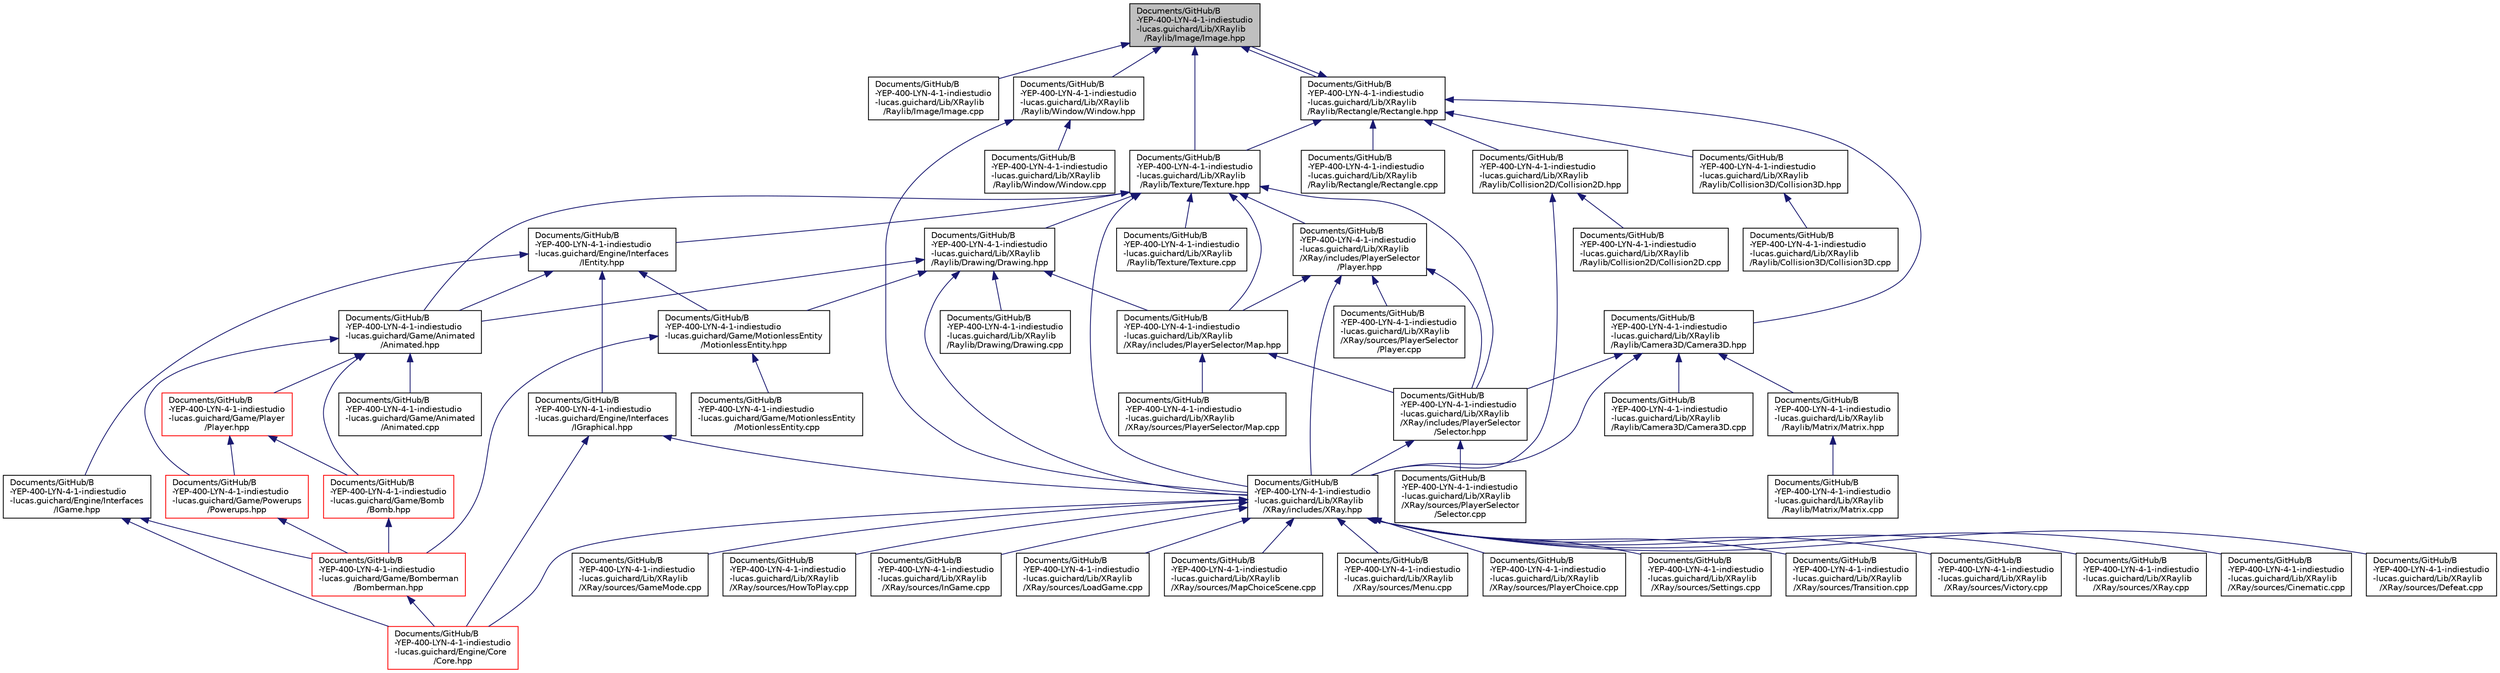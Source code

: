 digraph "Documents/GitHub/B-YEP-400-LYN-4-1-indiestudio-lucas.guichard/Lib/XRaylib/Raylib/Image/Image.hpp"
{
 // LATEX_PDF_SIZE
  edge [fontname="Helvetica",fontsize="10",labelfontname="Helvetica",labelfontsize="10"];
  node [fontname="Helvetica",fontsize="10",shape=record];
  Node1 [label="Documents/GitHub/B\l-YEP-400-LYN-4-1-indiestudio\l-lucas.guichard/Lib/XRaylib\l/Raylib/Image/Image.hpp",height=0.2,width=0.4,color="black", fillcolor="grey75", style="filled", fontcolor="black",tooltip=" "];
  Node1 -> Node2 [dir="back",color="midnightblue",fontsize="10",style="solid",fontname="Helvetica"];
  Node2 [label="Documents/GitHub/B\l-YEP-400-LYN-4-1-indiestudio\l-lucas.guichard/Lib/XRaylib\l/Raylib/Image/Image.cpp",height=0.2,width=0.4,color="black", fillcolor="white", style="filled",URL="$_image_8cpp.html",tooltip=" "];
  Node1 -> Node3 [dir="back",color="midnightblue",fontsize="10",style="solid",fontname="Helvetica"];
  Node3 [label="Documents/GitHub/B\l-YEP-400-LYN-4-1-indiestudio\l-lucas.guichard/Lib/XRaylib\l/Raylib/Rectangle/Rectangle.hpp",height=0.2,width=0.4,color="black", fillcolor="white", style="filled",URL="$_rectangle_8hpp.html",tooltip=" "];
  Node3 -> Node4 [dir="back",color="midnightblue",fontsize="10",style="solid",fontname="Helvetica"];
  Node4 [label="Documents/GitHub/B\l-YEP-400-LYN-4-1-indiestudio\l-lucas.guichard/Lib/XRaylib\l/Raylib/Camera3D/Camera3D.hpp",height=0.2,width=0.4,color="black", fillcolor="white", style="filled",URL="$_camera3_d_8hpp.html",tooltip=" "];
  Node4 -> Node5 [dir="back",color="midnightblue",fontsize="10",style="solid",fontname="Helvetica"];
  Node5 [label="Documents/GitHub/B\l-YEP-400-LYN-4-1-indiestudio\l-lucas.guichard/Lib/XRaylib\l/Raylib/Camera3D/Camera3D.cpp",height=0.2,width=0.4,color="black", fillcolor="white", style="filled",URL="$_camera3_d_8cpp.html",tooltip=" "];
  Node4 -> Node6 [dir="back",color="midnightblue",fontsize="10",style="solid",fontname="Helvetica"];
  Node6 [label="Documents/GitHub/B\l-YEP-400-LYN-4-1-indiestudio\l-lucas.guichard/Lib/XRaylib\l/Raylib/Matrix/Matrix.hpp",height=0.2,width=0.4,color="black", fillcolor="white", style="filled",URL="$_matrix_8hpp.html",tooltip=" "];
  Node6 -> Node7 [dir="back",color="midnightblue",fontsize="10",style="solid",fontname="Helvetica"];
  Node7 [label="Documents/GitHub/B\l-YEP-400-LYN-4-1-indiestudio\l-lucas.guichard/Lib/XRaylib\l/Raylib/Matrix/Matrix.cpp",height=0.2,width=0.4,color="black", fillcolor="white", style="filled",URL="$_matrix_8cpp.html",tooltip=" "];
  Node4 -> Node8 [dir="back",color="midnightblue",fontsize="10",style="solid",fontname="Helvetica"];
  Node8 [label="Documents/GitHub/B\l-YEP-400-LYN-4-1-indiestudio\l-lucas.guichard/Lib/XRaylib\l/XRay/includes/PlayerSelector\l/Selector.hpp",height=0.2,width=0.4,color="black", fillcolor="white", style="filled",URL="$_selector_8hpp.html",tooltip=" "];
  Node8 -> Node9 [dir="back",color="midnightblue",fontsize="10",style="solid",fontname="Helvetica"];
  Node9 [label="Documents/GitHub/B\l-YEP-400-LYN-4-1-indiestudio\l-lucas.guichard/Lib/XRaylib\l/XRay/includes/XRay.hpp",height=0.2,width=0.4,color="black", fillcolor="white", style="filled",URL="$_x_ray_8hpp.html",tooltip=" "];
  Node9 -> Node10 [dir="back",color="midnightblue",fontsize="10",style="solid",fontname="Helvetica"];
  Node10 [label="Documents/GitHub/B\l-YEP-400-LYN-4-1-indiestudio\l-lucas.guichard/Engine/Core\l/Core.hpp",height=0.2,width=0.4,color="red", fillcolor="white", style="filled",URL="$_core_8hpp.html",tooltip=" "];
  Node9 -> Node13 [dir="back",color="midnightblue",fontsize="10",style="solid",fontname="Helvetica"];
  Node13 [label="Documents/GitHub/B\l-YEP-400-LYN-4-1-indiestudio\l-lucas.guichard/Lib/XRaylib\l/XRay/sources/Cinematic.cpp",height=0.2,width=0.4,color="black", fillcolor="white", style="filled",URL="$_cinematic_8cpp.html",tooltip=" "];
  Node9 -> Node14 [dir="back",color="midnightblue",fontsize="10",style="solid",fontname="Helvetica"];
  Node14 [label="Documents/GitHub/B\l-YEP-400-LYN-4-1-indiestudio\l-lucas.guichard/Lib/XRaylib\l/XRay/sources/Defeat.cpp",height=0.2,width=0.4,color="black", fillcolor="white", style="filled",URL="$_defeat_8cpp.html",tooltip=" "];
  Node9 -> Node15 [dir="back",color="midnightblue",fontsize="10",style="solid",fontname="Helvetica"];
  Node15 [label="Documents/GitHub/B\l-YEP-400-LYN-4-1-indiestudio\l-lucas.guichard/Lib/XRaylib\l/XRay/sources/GameMode.cpp",height=0.2,width=0.4,color="black", fillcolor="white", style="filled",URL="$_game_mode_8cpp.html",tooltip=" "];
  Node9 -> Node16 [dir="back",color="midnightblue",fontsize="10",style="solid",fontname="Helvetica"];
  Node16 [label="Documents/GitHub/B\l-YEP-400-LYN-4-1-indiestudio\l-lucas.guichard/Lib/XRaylib\l/XRay/sources/HowToPlay.cpp",height=0.2,width=0.4,color="black", fillcolor="white", style="filled",URL="$_how_to_play_8cpp.html",tooltip=" "];
  Node9 -> Node17 [dir="back",color="midnightblue",fontsize="10",style="solid",fontname="Helvetica"];
  Node17 [label="Documents/GitHub/B\l-YEP-400-LYN-4-1-indiestudio\l-lucas.guichard/Lib/XRaylib\l/XRay/sources/InGame.cpp",height=0.2,width=0.4,color="black", fillcolor="white", style="filled",URL="$_in_game_8cpp.html",tooltip=" "];
  Node9 -> Node18 [dir="back",color="midnightblue",fontsize="10",style="solid",fontname="Helvetica"];
  Node18 [label="Documents/GitHub/B\l-YEP-400-LYN-4-1-indiestudio\l-lucas.guichard/Lib/XRaylib\l/XRay/sources/LoadGame.cpp",height=0.2,width=0.4,color="black", fillcolor="white", style="filled",URL="$_load_game_8cpp.html",tooltip=" "];
  Node9 -> Node19 [dir="back",color="midnightblue",fontsize="10",style="solid",fontname="Helvetica"];
  Node19 [label="Documents/GitHub/B\l-YEP-400-LYN-4-1-indiestudio\l-lucas.guichard/Lib/XRaylib\l/XRay/sources/MapChoiceScene.cpp",height=0.2,width=0.4,color="black", fillcolor="white", style="filled",URL="$_map_choice_scene_8cpp.html",tooltip=" "];
  Node9 -> Node20 [dir="back",color="midnightblue",fontsize="10",style="solid",fontname="Helvetica"];
  Node20 [label="Documents/GitHub/B\l-YEP-400-LYN-4-1-indiestudio\l-lucas.guichard/Lib/XRaylib\l/XRay/sources/Menu.cpp",height=0.2,width=0.4,color="black", fillcolor="white", style="filled",URL="$_menu_8cpp.html",tooltip=" "];
  Node9 -> Node21 [dir="back",color="midnightblue",fontsize="10",style="solid",fontname="Helvetica"];
  Node21 [label="Documents/GitHub/B\l-YEP-400-LYN-4-1-indiestudio\l-lucas.guichard/Lib/XRaylib\l/XRay/sources/PlayerChoice.cpp",height=0.2,width=0.4,color="black", fillcolor="white", style="filled",URL="$_player_choice_8cpp.html",tooltip=" "];
  Node9 -> Node22 [dir="back",color="midnightblue",fontsize="10",style="solid",fontname="Helvetica"];
  Node22 [label="Documents/GitHub/B\l-YEP-400-LYN-4-1-indiestudio\l-lucas.guichard/Lib/XRaylib\l/XRay/sources/Settings.cpp",height=0.2,width=0.4,color="black", fillcolor="white", style="filled",URL="$_settings_8cpp.html",tooltip=" "];
  Node9 -> Node23 [dir="back",color="midnightblue",fontsize="10",style="solid",fontname="Helvetica"];
  Node23 [label="Documents/GitHub/B\l-YEP-400-LYN-4-1-indiestudio\l-lucas.guichard/Lib/XRaylib\l/XRay/sources/Transition.cpp",height=0.2,width=0.4,color="black", fillcolor="white", style="filled",URL="$_transition_8cpp.html",tooltip=" "];
  Node9 -> Node24 [dir="back",color="midnightblue",fontsize="10",style="solid",fontname="Helvetica"];
  Node24 [label="Documents/GitHub/B\l-YEP-400-LYN-4-1-indiestudio\l-lucas.guichard/Lib/XRaylib\l/XRay/sources/Victory.cpp",height=0.2,width=0.4,color="black", fillcolor="white", style="filled",URL="$_victory_8cpp.html",tooltip=" "];
  Node9 -> Node25 [dir="back",color="midnightblue",fontsize="10",style="solid",fontname="Helvetica"];
  Node25 [label="Documents/GitHub/B\l-YEP-400-LYN-4-1-indiestudio\l-lucas.guichard/Lib/XRaylib\l/XRay/sources/XRay.cpp",height=0.2,width=0.4,color="black", fillcolor="white", style="filled",URL="$_x_ray_8cpp.html",tooltip=" "];
  Node8 -> Node26 [dir="back",color="midnightblue",fontsize="10",style="solid",fontname="Helvetica"];
  Node26 [label="Documents/GitHub/B\l-YEP-400-LYN-4-1-indiestudio\l-lucas.guichard/Lib/XRaylib\l/XRay/sources/PlayerSelector\l/Selector.cpp",height=0.2,width=0.4,color="black", fillcolor="white", style="filled",URL="$_selector_8cpp.html",tooltip=" "];
  Node4 -> Node9 [dir="back",color="midnightblue",fontsize="10",style="solid",fontname="Helvetica"];
  Node3 -> Node27 [dir="back",color="midnightblue",fontsize="10",style="solid",fontname="Helvetica"];
  Node27 [label="Documents/GitHub/B\l-YEP-400-LYN-4-1-indiestudio\l-lucas.guichard/Lib/XRaylib\l/Raylib/Collision2D/Collision2D.hpp",height=0.2,width=0.4,color="black", fillcolor="white", style="filled",URL="$_collision2_d_8hpp.html",tooltip=" "];
  Node27 -> Node28 [dir="back",color="midnightblue",fontsize="10",style="solid",fontname="Helvetica"];
  Node28 [label="Documents/GitHub/B\l-YEP-400-LYN-4-1-indiestudio\l-lucas.guichard/Lib/XRaylib\l/Raylib/Collision2D/Collision2D.cpp",height=0.2,width=0.4,color="black", fillcolor="white", style="filled",URL="$_collision2_d_8cpp.html",tooltip=" "];
  Node27 -> Node9 [dir="back",color="midnightblue",fontsize="10",style="solid",fontname="Helvetica"];
  Node3 -> Node29 [dir="back",color="midnightblue",fontsize="10",style="solid",fontname="Helvetica"];
  Node29 [label="Documents/GitHub/B\l-YEP-400-LYN-4-1-indiestudio\l-lucas.guichard/Lib/XRaylib\l/Raylib/Collision3D/Collision3D.hpp",height=0.2,width=0.4,color="black", fillcolor="white", style="filled",URL="$_collision3_d_8hpp.html",tooltip=" "];
  Node29 -> Node30 [dir="back",color="midnightblue",fontsize="10",style="solid",fontname="Helvetica"];
  Node30 [label="Documents/GitHub/B\l-YEP-400-LYN-4-1-indiestudio\l-lucas.guichard/Lib/XRaylib\l/Raylib/Collision3D/Collision3D.cpp",height=0.2,width=0.4,color="black", fillcolor="white", style="filled",URL="$_collision3_d_8cpp.html",tooltip=" "];
  Node3 -> Node1 [dir="back",color="midnightblue",fontsize="10",style="solid",fontname="Helvetica"];
  Node3 -> Node31 [dir="back",color="midnightblue",fontsize="10",style="solid",fontname="Helvetica"];
  Node31 [label="Documents/GitHub/B\l-YEP-400-LYN-4-1-indiestudio\l-lucas.guichard/Lib/XRaylib\l/Raylib/Rectangle/Rectangle.cpp",height=0.2,width=0.4,color="black", fillcolor="white", style="filled",URL="$_rectangle_8cpp.html",tooltip=" "];
  Node3 -> Node32 [dir="back",color="midnightblue",fontsize="10",style="solid",fontname="Helvetica"];
  Node32 [label="Documents/GitHub/B\l-YEP-400-LYN-4-1-indiestudio\l-lucas.guichard/Lib/XRaylib\l/Raylib/Texture/Texture.hpp",height=0.2,width=0.4,color="black", fillcolor="white", style="filled",URL="$_texture_8hpp.html",tooltip=" "];
  Node32 -> Node33 [dir="back",color="midnightblue",fontsize="10",style="solid",fontname="Helvetica"];
  Node33 [label="Documents/GitHub/B\l-YEP-400-LYN-4-1-indiestudio\l-lucas.guichard/Engine/Interfaces\l/IEntity.hpp",height=0.2,width=0.4,color="black", fillcolor="white", style="filled",URL="$_i_entity_8hpp.html",tooltip=" "];
  Node33 -> Node34 [dir="back",color="midnightblue",fontsize="10",style="solid",fontname="Helvetica"];
  Node34 [label="Documents/GitHub/B\l-YEP-400-LYN-4-1-indiestudio\l-lucas.guichard/Engine/Interfaces\l/IGame.hpp",height=0.2,width=0.4,color="black", fillcolor="white", style="filled",URL="$_i_game_8hpp.html",tooltip=" "];
  Node34 -> Node10 [dir="back",color="midnightblue",fontsize="10",style="solid",fontname="Helvetica"];
  Node34 -> Node35 [dir="back",color="midnightblue",fontsize="10",style="solid",fontname="Helvetica"];
  Node35 [label="Documents/GitHub/B\l-YEP-400-LYN-4-1-indiestudio\l-lucas.guichard/Game/Bomberman\l/Bomberman.hpp",height=0.2,width=0.4,color="red", fillcolor="white", style="filled",URL="$_bomberman_8hpp.html",tooltip=" "];
  Node35 -> Node10 [dir="back",color="midnightblue",fontsize="10",style="solid",fontname="Helvetica"];
  Node33 -> Node39 [dir="back",color="midnightblue",fontsize="10",style="solid",fontname="Helvetica"];
  Node39 [label="Documents/GitHub/B\l-YEP-400-LYN-4-1-indiestudio\l-lucas.guichard/Engine/Interfaces\l/IGraphical.hpp",height=0.2,width=0.4,color="black", fillcolor="white", style="filled",URL="$_i_graphical_8hpp.html",tooltip=" "];
  Node39 -> Node10 [dir="back",color="midnightblue",fontsize="10",style="solid",fontname="Helvetica"];
  Node39 -> Node9 [dir="back",color="midnightblue",fontsize="10",style="solid",fontname="Helvetica"];
  Node33 -> Node40 [dir="back",color="midnightblue",fontsize="10",style="solid",fontname="Helvetica"];
  Node40 [label="Documents/GitHub/B\l-YEP-400-LYN-4-1-indiestudio\l-lucas.guichard/Game/Animated\l/Animated.hpp",height=0.2,width=0.4,color="black", fillcolor="white", style="filled",URL="$_animated_8hpp.html",tooltip=" "];
  Node40 -> Node41 [dir="back",color="midnightblue",fontsize="10",style="solid",fontname="Helvetica"];
  Node41 [label="Documents/GitHub/B\l-YEP-400-LYN-4-1-indiestudio\l-lucas.guichard/Game/Animated\l/Animated.cpp",height=0.2,width=0.4,color="black", fillcolor="white", style="filled",URL="$_animated_8cpp.html",tooltip=" "];
  Node40 -> Node42 [dir="back",color="midnightblue",fontsize="10",style="solid",fontname="Helvetica"];
  Node42 [label="Documents/GitHub/B\l-YEP-400-LYN-4-1-indiestudio\l-lucas.guichard/Game/Bomb\l/Bomb.hpp",height=0.2,width=0.4,color="red", fillcolor="white", style="filled",URL="$_bomb_8hpp.html",tooltip=" "];
  Node42 -> Node35 [dir="back",color="midnightblue",fontsize="10",style="solid",fontname="Helvetica"];
  Node40 -> Node44 [dir="back",color="midnightblue",fontsize="10",style="solid",fontname="Helvetica"];
  Node44 [label="Documents/GitHub/B\l-YEP-400-LYN-4-1-indiestudio\l-lucas.guichard/Game/Player\l/Player.hpp",height=0.2,width=0.4,color="red", fillcolor="white", style="filled",URL="$_game_2_player_2_player_8hpp.html",tooltip=" "];
  Node44 -> Node42 [dir="back",color="midnightblue",fontsize="10",style="solid",fontname="Helvetica"];
  Node44 -> Node46 [dir="back",color="midnightblue",fontsize="10",style="solid",fontname="Helvetica"];
  Node46 [label="Documents/GitHub/B\l-YEP-400-LYN-4-1-indiestudio\l-lucas.guichard/Game/Powerups\l/Powerups.hpp",height=0.2,width=0.4,color="red", fillcolor="white", style="filled",URL="$_powerups_8hpp.html",tooltip=" "];
  Node46 -> Node35 [dir="back",color="midnightblue",fontsize="10",style="solid",fontname="Helvetica"];
  Node40 -> Node46 [dir="back",color="midnightblue",fontsize="10",style="solid",fontname="Helvetica"];
  Node33 -> Node54 [dir="back",color="midnightblue",fontsize="10",style="solid",fontname="Helvetica"];
  Node54 [label="Documents/GitHub/B\l-YEP-400-LYN-4-1-indiestudio\l-lucas.guichard/Game/MotionlessEntity\l/MotionlessEntity.hpp",height=0.2,width=0.4,color="black", fillcolor="white", style="filled",URL="$_motionless_entity_8hpp.html",tooltip=" "];
  Node54 -> Node35 [dir="back",color="midnightblue",fontsize="10",style="solid",fontname="Helvetica"];
  Node54 -> Node55 [dir="back",color="midnightblue",fontsize="10",style="solid",fontname="Helvetica"];
  Node55 [label="Documents/GitHub/B\l-YEP-400-LYN-4-1-indiestudio\l-lucas.guichard/Game/MotionlessEntity\l/MotionlessEntity.cpp",height=0.2,width=0.4,color="black", fillcolor="white", style="filled",URL="$_motionless_entity_8cpp.html",tooltip=" "];
  Node32 -> Node40 [dir="back",color="midnightblue",fontsize="10",style="solid",fontname="Helvetica"];
  Node32 -> Node56 [dir="back",color="midnightblue",fontsize="10",style="solid",fontname="Helvetica"];
  Node56 [label="Documents/GitHub/B\l-YEP-400-LYN-4-1-indiestudio\l-lucas.guichard/Lib/XRaylib\l/Raylib/Drawing/Drawing.hpp",height=0.2,width=0.4,color="black", fillcolor="white", style="filled",URL="$_drawing_8hpp.html",tooltip=" "];
  Node56 -> Node40 [dir="back",color="midnightblue",fontsize="10",style="solid",fontname="Helvetica"];
  Node56 -> Node54 [dir="back",color="midnightblue",fontsize="10",style="solid",fontname="Helvetica"];
  Node56 -> Node57 [dir="back",color="midnightblue",fontsize="10",style="solid",fontname="Helvetica"];
  Node57 [label="Documents/GitHub/B\l-YEP-400-LYN-4-1-indiestudio\l-lucas.guichard/Lib/XRaylib\l/Raylib/Drawing/Drawing.cpp",height=0.2,width=0.4,color="black", fillcolor="white", style="filled",URL="$_drawing_8cpp.html",tooltip=" "];
  Node56 -> Node58 [dir="back",color="midnightblue",fontsize="10",style="solid",fontname="Helvetica"];
  Node58 [label="Documents/GitHub/B\l-YEP-400-LYN-4-1-indiestudio\l-lucas.guichard/Lib/XRaylib\l/XRay/includes/PlayerSelector/Map.hpp",height=0.2,width=0.4,color="black", fillcolor="white", style="filled",URL="$_lib_2_x_raylib_2_x_ray_2includes_2_player_selector_2_map_8hpp.html",tooltip=" "];
  Node58 -> Node8 [dir="back",color="midnightblue",fontsize="10",style="solid",fontname="Helvetica"];
  Node58 -> Node59 [dir="back",color="midnightblue",fontsize="10",style="solid",fontname="Helvetica"];
  Node59 [label="Documents/GitHub/B\l-YEP-400-LYN-4-1-indiestudio\l-lucas.guichard/Lib/XRaylib\l/XRay/sources/PlayerSelector/Map.cpp",height=0.2,width=0.4,color="black", fillcolor="white", style="filled",URL="$_lib_2_x_raylib_2_x_ray_2sources_2_player_selector_2_map_8cpp.html",tooltip=" "];
  Node56 -> Node9 [dir="back",color="midnightblue",fontsize="10",style="solid",fontname="Helvetica"];
  Node32 -> Node60 [dir="back",color="midnightblue",fontsize="10",style="solid",fontname="Helvetica"];
  Node60 [label="Documents/GitHub/B\l-YEP-400-LYN-4-1-indiestudio\l-lucas.guichard/Lib/XRaylib\l/Raylib/Texture/Texture.cpp",height=0.2,width=0.4,color="black", fillcolor="white", style="filled",URL="$_texture_8cpp.html",tooltip=" "];
  Node32 -> Node58 [dir="back",color="midnightblue",fontsize="10",style="solid",fontname="Helvetica"];
  Node32 -> Node61 [dir="back",color="midnightblue",fontsize="10",style="solid",fontname="Helvetica"];
  Node61 [label="Documents/GitHub/B\l-YEP-400-LYN-4-1-indiestudio\l-lucas.guichard/Lib/XRaylib\l/XRay/includes/PlayerSelector\l/Player.hpp",height=0.2,width=0.4,color="black", fillcolor="white", style="filled",URL="$_lib_2_x_raylib_2_x_ray_2includes_2_player_selector_2_player_8hpp.html",tooltip=" "];
  Node61 -> Node58 [dir="back",color="midnightblue",fontsize="10",style="solid",fontname="Helvetica"];
  Node61 -> Node8 [dir="back",color="midnightblue",fontsize="10",style="solid",fontname="Helvetica"];
  Node61 -> Node9 [dir="back",color="midnightblue",fontsize="10",style="solid",fontname="Helvetica"];
  Node61 -> Node62 [dir="back",color="midnightblue",fontsize="10",style="solid",fontname="Helvetica"];
  Node62 [label="Documents/GitHub/B\l-YEP-400-LYN-4-1-indiestudio\l-lucas.guichard/Lib/XRaylib\l/XRay/sources/PlayerSelector\l/Player.cpp",height=0.2,width=0.4,color="black", fillcolor="white", style="filled",URL="$_lib_2_x_raylib_2_x_ray_2sources_2_player_selector_2_player_8cpp.html",tooltip=" "];
  Node32 -> Node8 [dir="back",color="midnightblue",fontsize="10",style="solid",fontname="Helvetica"];
  Node32 -> Node9 [dir="back",color="midnightblue",fontsize="10",style="solid",fontname="Helvetica"];
  Node1 -> Node32 [dir="back",color="midnightblue",fontsize="10",style="solid",fontname="Helvetica"];
  Node1 -> Node63 [dir="back",color="midnightblue",fontsize="10",style="solid",fontname="Helvetica"];
  Node63 [label="Documents/GitHub/B\l-YEP-400-LYN-4-1-indiestudio\l-lucas.guichard/Lib/XRaylib\l/Raylib/Window/Window.hpp",height=0.2,width=0.4,color="black", fillcolor="white", style="filled",URL="$_window_8hpp.html",tooltip=" "];
  Node63 -> Node64 [dir="back",color="midnightblue",fontsize="10",style="solid",fontname="Helvetica"];
  Node64 [label="Documents/GitHub/B\l-YEP-400-LYN-4-1-indiestudio\l-lucas.guichard/Lib/XRaylib\l/Raylib/Window/Window.cpp",height=0.2,width=0.4,color="black", fillcolor="white", style="filled",URL="$_window_8cpp.html",tooltip=" "];
  Node63 -> Node9 [dir="back",color="midnightblue",fontsize="10",style="solid",fontname="Helvetica"];
}
